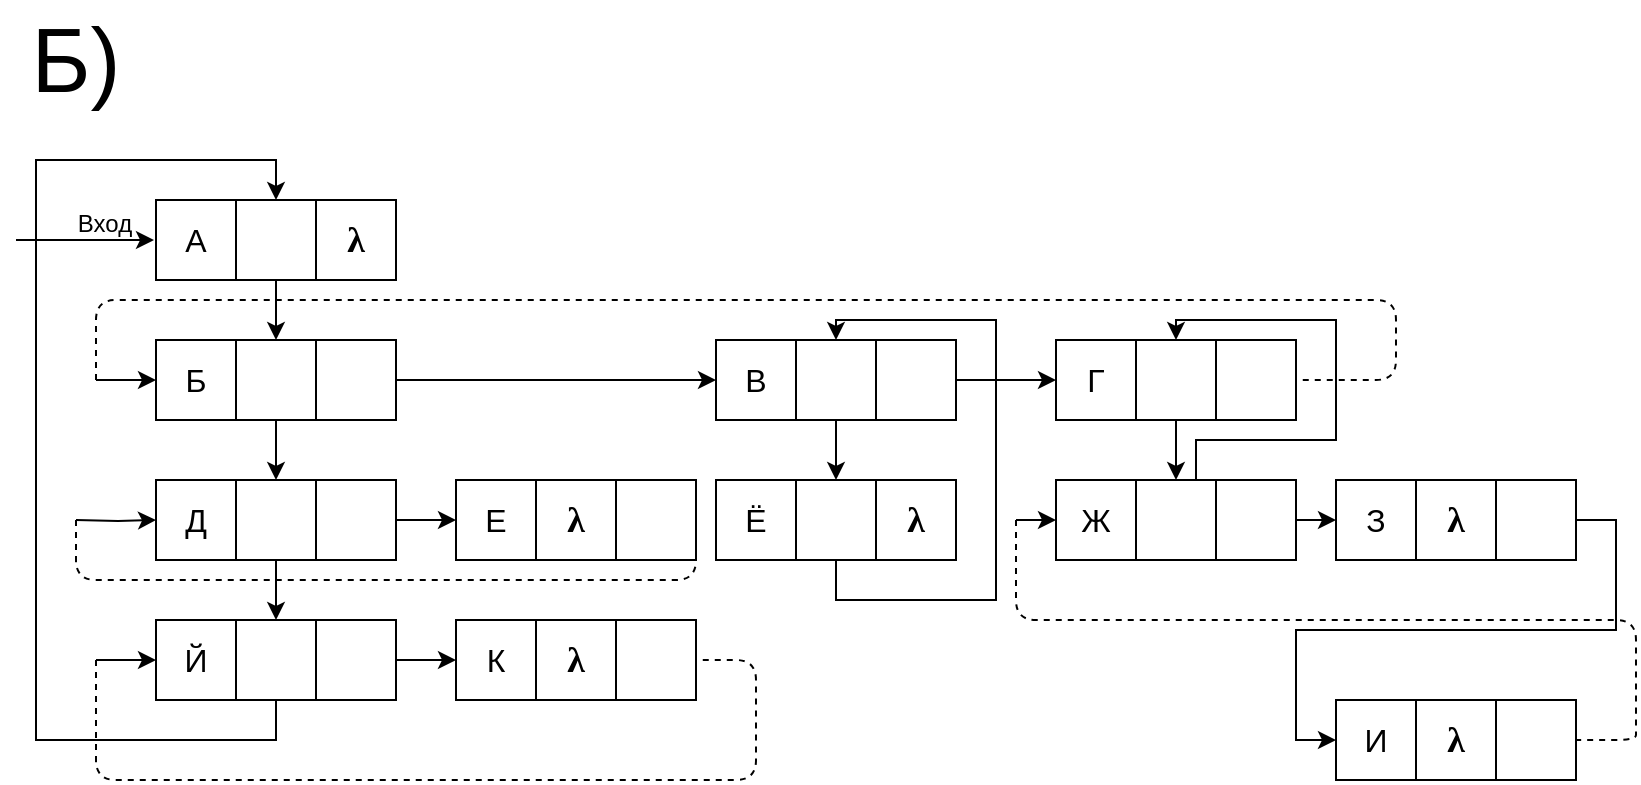 <mxfile version="12.9.12" type="device"><diagram id="g1aIIXNZpWWMktZNlkOC" name="Page-1"><mxGraphModel dx="2302" dy="1105" grid="1" gridSize="10" guides="1" tooltips="1" connect="1" arrows="1" fold="1" page="1" pageScale="1" pageWidth="827" pageHeight="1169" math="0" shadow="0"><root><mxCell id="0"/><mxCell id="1" parent="0"/><mxCell id="CQl72QItOXrqQPmcy4wu-71" style="edgeStyle=orthogonalEdgeStyle;rounded=0;orthogonalLoop=1;jettySize=auto;html=1;exitX=0.5;exitY=1;exitDx=0;exitDy=0;entryX=0.5;entryY=0;entryDx=0;entryDy=0;" edge="1" parent="1" source="CQl72QItOXrqQPmcy4wu-68" target="CQl72QItOXrqQPmcy4wu-47"><mxGeometry relative="1" as="geometry"><Array as="points"><mxPoint x="420" y="310"/><mxPoint x="500" y="310"/><mxPoint x="500" y="170"/><mxPoint x="420" y="170"/></Array></mxGeometry></mxCell><mxCell id="CQl72QItOXrqQPmcy4wu-25" value="&lt;font style=&quot;font-size: 45px&quot;&gt;Б)&lt;/font&gt;" style="text;html=1;strokeColor=none;fillColor=none;align=center;verticalAlign=middle;whiteSpace=wrap;rounded=0;" vertex="1" parent="1"><mxGeometry x="10" y="10" width="60" height="60" as="geometry"/></mxCell><mxCell id="CQl72QItOXrqQPmcy4wu-28" value="&lt;font size=&quot;3&quot;&gt;А&lt;/font&gt;" style="rounded=0;whiteSpace=wrap;html=1;" vertex="1" parent="1"><mxGeometry x="80" y="110" width="40" height="40" as="geometry"/></mxCell><mxCell id="CQl72QItOXrqQPmcy4wu-43" style="edgeStyle=orthogonalEdgeStyle;rounded=0;orthogonalLoop=1;jettySize=auto;html=1;exitX=0.5;exitY=1;exitDx=0;exitDy=0;entryX=0.5;entryY=0;entryDx=0;entryDy=0;" edge="1" parent="1" source="CQl72QItOXrqQPmcy4wu-30" target="CQl72QItOXrqQPmcy4wu-35"><mxGeometry relative="1" as="geometry"/></mxCell><mxCell id="CQl72QItOXrqQPmcy4wu-30" value="" style="rounded=0;whiteSpace=wrap;html=1;" vertex="1" parent="1"><mxGeometry x="120" y="110" width="40" height="40" as="geometry"/></mxCell><mxCell id="CQl72QItOXrqQPmcy4wu-32" value="&lt;span style=&quot;font-family: &amp;#34;times new roman&amp;#34; ; font-size: 18px ; font-weight: 700&quot;&gt;λ&lt;/span&gt;" style="rounded=0;whiteSpace=wrap;html=1;" vertex="1" parent="1"><mxGeometry x="160" y="110" width="40" height="40" as="geometry"/></mxCell><mxCell id="CQl72QItOXrqQPmcy4wu-29" value="" style="endArrow=classic;html=1;" edge="1" parent="1"><mxGeometry width="50" height="50" relative="1" as="geometry"><mxPoint x="10" y="130" as="sourcePoint"/><mxPoint x="79" y="130" as="targetPoint"/></mxGeometry></mxCell><mxCell id="CQl72QItOXrqQPmcy4wu-98" style="edgeStyle=orthogonalEdgeStyle;rounded=0;orthogonalLoop=1;jettySize=auto;html=1;exitX=0;exitY=0.5;exitDx=0;exitDy=0;entryX=0;entryY=0.5;entryDx=0;entryDy=0;" edge="1" parent="1" target="CQl72QItOXrqQPmcy4wu-34"><mxGeometry relative="1" as="geometry"><mxPoint x="50" y="200" as="sourcePoint"/></mxGeometry></mxCell><mxCell id="CQl72QItOXrqQPmcy4wu-34" value="&lt;font size=&quot;3&quot;&gt;Б&lt;/font&gt;" style="rounded=0;whiteSpace=wrap;html=1;" vertex="1" parent="1"><mxGeometry x="80" y="180" width="40" height="40" as="geometry"/></mxCell><mxCell id="CQl72QItOXrqQPmcy4wu-44" style="edgeStyle=orthogonalEdgeStyle;rounded=0;orthogonalLoop=1;jettySize=auto;html=1;exitX=0.5;exitY=1;exitDx=0;exitDy=0;entryX=0.5;entryY=0;entryDx=0;entryDy=0;" edge="1" parent="1" source="CQl72QItOXrqQPmcy4wu-35" target="CQl72QItOXrqQPmcy4wu-38"><mxGeometry relative="1" as="geometry"/></mxCell><mxCell id="CQl72QItOXrqQPmcy4wu-35" value="" style="rounded=0;whiteSpace=wrap;html=1;" vertex="1" parent="1"><mxGeometry x="120" y="180" width="40" height="40" as="geometry"/></mxCell><mxCell id="CQl72QItOXrqQPmcy4wu-52" style="edgeStyle=orthogonalEdgeStyle;rounded=0;orthogonalLoop=1;jettySize=auto;html=1;exitX=1;exitY=0.5;exitDx=0;exitDy=0;entryX=0;entryY=0.5;entryDx=0;entryDy=0;" edge="1" parent="1" source="CQl72QItOXrqQPmcy4wu-36" target="CQl72QItOXrqQPmcy4wu-46"><mxGeometry relative="1" as="geometry"/></mxCell><mxCell id="CQl72QItOXrqQPmcy4wu-36" value="" style="rounded=0;whiteSpace=wrap;html=1;" vertex="1" parent="1"><mxGeometry x="160" y="180" width="40" height="40" as="geometry"/></mxCell><mxCell id="CQl72QItOXrqQPmcy4wu-94" style="edgeStyle=orthogonalEdgeStyle;rounded=0;orthogonalLoop=1;jettySize=auto;html=1;exitX=0;exitY=0.5;exitDx=0;exitDy=0;entryX=0;entryY=0.5;entryDx=0;entryDy=0;" edge="1" parent="1" target="CQl72QItOXrqQPmcy4wu-37"><mxGeometry relative="1" as="geometry"><mxPoint x="40" y="270" as="sourcePoint"/></mxGeometry></mxCell><mxCell id="CQl72QItOXrqQPmcy4wu-37" value="&lt;font size=&quot;3&quot;&gt;Д&lt;/font&gt;" style="rounded=0;whiteSpace=wrap;html=1;" vertex="1" parent="1"><mxGeometry x="80" y="250" width="40" height="40" as="geometry"/></mxCell><mxCell id="CQl72QItOXrqQPmcy4wu-45" style="edgeStyle=orthogonalEdgeStyle;rounded=0;orthogonalLoop=1;jettySize=auto;html=1;exitX=0.5;exitY=1;exitDx=0;exitDy=0;entryX=0.5;entryY=0;entryDx=0;entryDy=0;" edge="1" parent="1" source="CQl72QItOXrqQPmcy4wu-38" target="CQl72QItOXrqQPmcy4wu-41"><mxGeometry relative="1" as="geometry"/></mxCell><mxCell id="CQl72QItOXrqQPmcy4wu-38" value="" style="rounded=0;whiteSpace=wrap;html=1;" vertex="1" parent="1"><mxGeometry x="120" y="250" width="40" height="40" as="geometry"/></mxCell><mxCell id="CQl72QItOXrqQPmcy4wu-62" style="edgeStyle=orthogonalEdgeStyle;rounded=0;orthogonalLoop=1;jettySize=auto;html=1;exitX=1;exitY=0.5;exitDx=0;exitDy=0;entryX=0;entryY=0.5;entryDx=0;entryDy=0;" edge="1" parent="1" source="CQl72QItOXrqQPmcy4wu-39" target="CQl72QItOXrqQPmcy4wu-59"><mxGeometry relative="1" as="geometry"/></mxCell><mxCell id="CQl72QItOXrqQPmcy4wu-39" value="" style="rounded=0;whiteSpace=wrap;html=1;" vertex="1" parent="1"><mxGeometry x="160" y="250" width="40" height="40" as="geometry"/></mxCell><mxCell id="CQl72QItOXrqQPmcy4wu-96" style="edgeStyle=orthogonalEdgeStyle;rounded=0;orthogonalLoop=1;jettySize=auto;html=1;exitX=0;exitY=0.5;exitDx=0;exitDy=0;entryX=0;entryY=0.5;entryDx=0;entryDy=0;" edge="1" parent="1" target="CQl72QItOXrqQPmcy4wu-40"><mxGeometry relative="1" as="geometry"><mxPoint x="50" y="340" as="sourcePoint"/></mxGeometry></mxCell><mxCell id="CQl72QItOXrqQPmcy4wu-40" value="&lt;font size=&quot;3&quot;&gt;Й&lt;/font&gt;" style="rounded=0;whiteSpace=wrap;html=1;" vertex="1" parent="1"><mxGeometry x="80" y="320" width="40" height="40" as="geometry"/></mxCell><mxCell id="CQl72QItOXrqQPmcy4wu-54" style="edgeStyle=orthogonalEdgeStyle;rounded=0;orthogonalLoop=1;jettySize=auto;html=1;exitX=0.5;exitY=1;exitDx=0;exitDy=0;entryX=0.5;entryY=0;entryDx=0;entryDy=0;" edge="1" parent="1" source="CQl72QItOXrqQPmcy4wu-41" target="CQl72QItOXrqQPmcy4wu-30"><mxGeometry relative="1" as="geometry"><Array as="points"><mxPoint x="140" y="380"/><mxPoint x="20" y="380"/><mxPoint x="20" y="90"/><mxPoint x="140" y="90"/></Array></mxGeometry></mxCell><mxCell id="CQl72QItOXrqQPmcy4wu-41" value="" style="rounded=0;whiteSpace=wrap;html=1;" vertex="1" parent="1"><mxGeometry x="120" y="320" width="40" height="40" as="geometry"/></mxCell><mxCell id="CQl72QItOXrqQPmcy4wu-66" style="edgeStyle=orthogonalEdgeStyle;rounded=0;orthogonalLoop=1;jettySize=auto;html=1;exitX=1;exitY=0.5;exitDx=0;exitDy=0;entryX=0;entryY=0.5;entryDx=0;entryDy=0;" edge="1" parent="1" source="CQl72QItOXrqQPmcy4wu-42" target="CQl72QItOXrqQPmcy4wu-63"><mxGeometry relative="1" as="geometry"/></mxCell><mxCell id="CQl72QItOXrqQPmcy4wu-42" value="" style="rounded=0;whiteSpace=wrap;html=1;" vertex="1" parent="1"><mxGeometry x="160" y="320" width="40" height="40" as="geometry"/></mxCell><mxCell id="CQl72QItOXrqQPmcy4wu-46" value="&lt;font size=&quot;3&quot;&gt;В&lt;/font&gt;" style="rounded=0;whiteSpace=wrap;html=1;" vertex="1" parent="1"><mxGeometry x="360" y="180" width="40" height="40" as="geometry"/></mxCell><mxCell id="CQl72QItOXrqQPmcy4wu-70" style="edgeStyle=orthogonalEdgeStyle;rounded=0;orthogonalLoop=1;jettySize=auto;html=1;exitX=0.5;exitY=1;exitDx=0;exitDy=0;entryX=0.5;entryY=0;entryDx=0;entryDy=0;" edge="1" parent="1" source="CQl72QItOXrqQPmcy4wu-47" target="CQl72QItOXrqQPmcy4wu-68"><mxGeometry relative="1" as="geometry"/></mxCell><mxCell id="CQl72QItOXrqQPmcy4wu-47" value="" style="rounded=0;whiteSpace=wrap;html=1;" vertex="1" parent="1"><mxGeometry x="400" y="180" width="40" height="40" as="geometry"/></mxCell><mxCell id="CQl72QItOXrqQPmcy4wu-53" style="edgeStyle=orthogonalEdgeStyle;rounded=0;orthogonalLoop=1;jettySize=auto;html=1;exitX=1;exitY=0.5;exitDx=0;exitDy=0;entryX=0;entryY=0.5;entryDx=0;entryDy=0;" edge="1" parent="1" source="CQl72QItOXrqQPmcy4wu-48" target="CQl72QItOXrqQPmcy4wu-49"><mxGeometry relative="1" as="geometry"/></mxCell><mxCell id="CQl72QItOXrqQPmcy4wu-48" value="" style="rounded=0;whiteSpace=wrap;html=1;" vertex="1" parent="1"><mxGeometry x="440" y="180" width="40" height="40" as="geometry"/></mxCell><mxCell id="CQl72QItOXrqQPmcy4wu-49" value="&lt;font size=&quot;3&quot;&gt;Г&lt;/font&gt;" style="rounded=0;whiteSpace=wrap;html=1;" vertex="1" parent="1"><mxGeometry x="530" y="180" width="40" height="40" as="geometry"/></mxCell><mxCell id="CQl72QItOXrqQPmcy4wu-75" style="edgeStyle=orthogonalEdgeStyle;rounded=0;orthogonalLoop=1;jettySize=auto;html=1;exitX=0.5;exitY=1;exitDx=0;exitDy=0;entryX=0.5;entryY=0;entryDx=0;entryDy=0;" edge="1" parent="1" source="CQl72QItOXrqQPmcy4wu-50" target="CQl72QItOXrqQPmcy4wu-73"><mxGeometry relative="1" as="geometry"/></mxCell><mxCell id="CQl72QItOXrqQPmcy4wu-50" value="" style="rounded=0;whiteSpace=wrap;html=1;" vertex="1" parent="1"><mxGeometry x="570" y="180" width="40" height="40" as="geometry"/></mxCell><mxCell id="CQl72QItOXrqQPmcy4wu-51" value="" style="rounded=0;whiteSpace=wrap;html=1;" vertex="1" parent="1"><mxGeometry x="610" y="180" width="40" height="40" as="geometry"/></mxCell><mxCell id="CQl72QItOXrqQPmcy4wu-59" value="&lt;font size=&quot;3&quot;&gt;Е&lt;/font&gt;" style="rounded=0;whiteSpace=wrap;html=1;" vertex="1" parent="1"><mxGeometry x="230" y="250" width="40" height="40" as="geometry"/></mxCell><mxCell id="CQl72QItOXrqQPmcy4wu-60" value="&lt;span style=&quot;font-family: &amp;#34;times new roman&amp;#34; ; font-size: 18px ; font-weight: 700&quot;&gt;λ&lt;/span&gt;" style="rounded=0;whiteSpace=wrap;html=1;" vertex="1" parent="1"><mxGeometry x="270" y="250" width="40" height="40" as="geometry"/></mxCell><mxCell id="CQl72QItOXrqQPmcy4wu-61" value="" style="rounded=0;whiteSpace=wrap;html=1;" vertex="1" parent="1"><mxGeometry x="310" y="250" width="40" height="40" as="geometry"/></mxCell><mxCell id="CQl72QItOXrqQPmcy4wu-63" value="&lt;font size=&quot;3&quot;&gt;К&lt;/font&gt;" style="rounded=0;whiteSpace=wrap;html=1;" vertex="1" parent="1"><mxGeometry x="230" y="320" width="40" height="40" as="geometry"/></mxCell><mxCell id="CQl72QItOXrqQPmcy4wu-64" value="&lt;span style=&quot;font-family: &amp;#34;times new roman&amp;#34; ; font-size: 18px ; font-weight: 700&quot;&gt;λ&lt;/span&gt;" style="rounded=0;whiteSpace=wrap;html=1;" vertex="1" parent="1"><mxGeometry x="270" y="320" width="40" height="40" as="geometry"/></mxCell><mxCell id="CQl72QItOXrqQPmcy4wu-65" value="" style="rounded=0;whiteSpace=wrap;html=1;" vertex="1" parent="1"><mxGeometry x="310" y="320" width="40" height="40" as="geometry"/></mxCell><mxCell id="CQl72QItOXrqQPmcy4wu-67" value="&lt;font size=&quot;3&quot;&gt;Ё&lt;/font&gt;" style="rounded=0;whiteSpace=wrap;html=1;" vertex="1" parent="1"><mxGeometry x="360" y="250" width="40" height="40" as="geometry"/></mxCell><mxCell id="CQl72QItOXrqQPmcy4wu-68" value="" style="rounded=0;whiteSpace=wrap;html=1;" vertex="1" parent="1"><mxGeometry x="400" y="250" width="40" height="40" as="geometry"/></mxCell><mxCell id="CQl72QItOXrqQPmcy4wu-69" value="&lt;span style=&quot;font-family: &amp;#34;times new roman&amp;#34; ; font-size: 18px ; font-weight: 700&quot;&gt;λ&lt;/span&gt;" style="rounded=0;whiteSpace=wrap;html=1;" vertex="1" parent="1"><mxGeometry x="440" y="250" width="40" height="40" as="geometry"/></mxCell><mxCell id="CQl72QItOXrqQPmcy4wu-92" style="edgeStyle=orthogonalEdgeStyle;rounded=0;orthogonalLoop=1;jettySize=auto;html=1;exitX=0;exitY=0.5;exitDx=0;exitDy=0;entryX=0;entryY=0.5;entryDx=0;entryDy=0;" edge="1" parent="1" target="CQl72QItOXrqQPmcy4wu-72"><mxGeometry relative="1" as="geometry"><mxPoint x="510" y="270" as="sourcePoint"/></mxGeometry></mxCell><mxCell id="CQl72QItOXrqQPmcy4wu-72" value="&lt;font size=&quot;3&quot;&gt;Ж&lt;/font&gt;" style="rounded=0;whiteSpace=wrap;html=1;" vertex="1" parent="1"><mxGeometry x="530" y="250" width="40" height="40" as="geometry"/></mxCell><mxCell id="CQl72QItOXrqQPmcy4wu-84" style="edgeStyle=orthogonalEdgeStyle;rounded=0;orthogonalLoop=1;jettySize=auto;html=1;exitX=0.75;exitY=0;exitDx=0;exitDy=0;entryX=0.5;entryY=0;entryDx=0;entryDy=0;" edge="1" parent="1" source="CQl72QItOXrqQPmcy4wu-73" target="CQl72QItOXrqQPmcy4wu-50"><mxGeometry relative="1" as="geometry"><Array as="points"><mxPoint x="600" y="230"/><mxPoint x="670" y="230"/><mxPoint x="670" y="170"/><mxPoint x="590" y="170"/></Array></mxGeometry></mxCell><mxCell id="CQl72QItOXrqQPmcy4wu-73" value="" style="rounded=0;whiteSpace=wrap;html=1;" vertex="1" parent="1"><mxGeometry x="570" y="250" width="40" height="40" as="geometry"/></mxCell><mxCell id="CQl72QItOXrqQPmcy4wu-82" style="edgeStyle=orthogonalEdgeStyle;rounded=0;orthogonalLoop=1;jettySize=auto;html=1;exitX=1;exitY=0.5;exitDx=0;exitDy=0;entryX=0;entryY=0.5;entryDx=0;entryDy=0;" edge="1" parent="1" source="CQl72QItOXrqQPmcy4wu-74" target="CQl72QItOXrqQPmcy4wu-76"><mxGeometry relative="1" as="geometry"/></mxCell><mxCell id="CQl72QItOXrqQPmcy4wu-74" value="" style="rounded=0;whiteSpace=wrap;html=1;" vertex="1" parent="1"><mxGeometry x="610" y="250" width="40" height="40" as="geometry"/></mxCell><mxCell id="CQl72QItOXrqQPmcy4wu-76" value="&lt;font size=&quot;3&quot;&gt;З&lt;/font&gt;" style="rounded=0;whiteSpace=wrap;html=1;" vertex="1" parent="1"><mxGeometry x="670" y="250" width="40" height="40" as="geometry"/></mxCell><mxCell id="CQl72QItOXrqQPmcy4wu-77" value="&lt;span style=&quot;font-family: &amp;#34;times new roman&amp;#34; ; font-size: 18px ; font-weight: 700&quot;&gt;λ&lt;/span&gt;" style="rounded=0;whiteSpace=wrap;html=1;" vertex="1" parent="1"><mxGeometry x="710" y="250" width="40" height="40" as="geometry"/></mxCell><mxCell id="CQl72QItOXrqQPmcy4wu-83" style="edgeStyle=orthogonalEdgeStyle;rounded=0;orthogonalLoop=1;jettySize=auto;html=1;exitX=1;exitY=0.5;exitDx=0;exitDy=0;entryX=0;entryY=0.5;entryDx=0;entryDy=0;" edge="1" parent="1" source="CQl72QItOXrqQPmcy4wu-78" target="CQl72QItOXrqQPmcy4wu-79"><mxGeometry relative="1" as="geometry"/></mxCell><mxCell id="CQl72QItOXrqQPmcy4wu-78" value="" style="rounded=0;whiteSpace=wrap;html=1;" vertex="1" parent="1"><mxGeometry x="750" y="250" width="40" height="40" as="geometry"/></mxCell><mxCell id="CQl72QItOXrqQPmcy4wu-79" value="&lt;font size=&quot;3&quot;&gt;И&lt;/font&gt;" style="rounded=0;whiteSpace=wrap;html=1;" vertex="1" parent="1"><mxGeometry x="670" y="360" width="40" height="40" as="geometry"/></mxCell><mxCell id="CQl72QItOXrqQPmcy4wu-80" value="&lt;span style=&quot;font-family: &amp;#34;times new roman&amp;#34; ; font-size: 18px ; font-weight: 700&quot;&gt;λ&lt;/span&gt;" style="rounded=0;whiteSpace=wrap;html=1;" vertex="1" parent="1"><mxGeometry x="710" y="360" width="40" height="40" as="geometry"/></mxCell><mxCell id="CQl72QItOXrqQPmcy4wu-81" value="" style="rounded=0;whiteSpace=wrap;html=1;" vertex="1" parent="1"><mxGeometry x="750" y="360" width="40" height="40" as="geometry"/></mxCell><mxCell id="CQl72QItOXrqQPmcy4wu-89" value="" style="endArrow=none;dashed=1;html=1;entryX=1;entryY=0.5;entryDx=0;entryDy=0;" edge="1" parent="1" target="CQl72QItOXrqQPmcy4wu-81"><mxGeometry width="50" height="50" relative="1" as="geometry"><mxPoint x="510" y="270" as="sourcePoint"/><mxPoint x="1190" y="180" as="targetPoint"/><Array as="points"><mxPoint x="510" y="320"/><mxPoint x="820" y="320"/><mxPoint x="820" y="370"/><mxPoint x="820" y="380"/></Array></mxGeometry></mxCell><mxCell id="CQl72QItOXrqQPmcy4wu-93" value="" style="endArrow=none;dashed=1;html=1;entryX=1;entryY=0.5;entryDx=0;entryDy=0;" edge="1" parent="1" target="CQl72QItOXrqQPmcy4wu-61"><mxGeometry width="50" height="50" relative="1" as="geometry"><mxPoint x="40" y="270" as="sourcePoint"/><mxPoint x="490" y="360" as="targetPoint"/><Array as="points"><mxPoint x="40" y="300"/><mxPoint x="350" y="300"/></Array></mxGeometry></mxCell><mxCell id="CQl72QItOXrqQPmcy4wu-95" value="" style="endArrow=none;dashed=1;html=1;entryX=1;entryY=0.5;entryDx=0;entryDy=0;" edge="1" parent="1" target="CQl72QItOXrqQPmcy4wu-65"><mxGeometry width="50" height="50" relative="1" as="geometry"><mxPoint x="50" y="340" as="sourcePoint"/><mxPoint x="440" y="400" as="targetPoint"/><Array as="points"><mxPoint x="50" y="400"/><mxPoint x="380" y="400"/><mxPoint x="380" y="340"/></Array></mxGeometry></mxCell><mxCell id="CQl72QItOXrqQPmcy4wu-97" value="" style="endArrow=none;dashed=1;html=1;entryX=1;entryY=0.5;entryDx=0;entryDy=0;" edge="1" parent="1" target="CQl72QItOXrqQPmcy4wu-51"><mxGeometry width="50" height="50" relative="1" as="geometry"><mxPoint x="50" y="200" as="sourcePoint"/><mxPoint x="740" y="180" as="targetPoint"/><Array as="points"><mxPoint x="50" y="160"/><mxPoint x="450" y="160"/><mxPoint x="700" y="160"/><mxPoint x="700" y="200"/></Array></mxGeometry></mxCell><mxCell id="CQl72QItOXrqQPmcy4wu-99" value="Вход" style="text;html=1;align=center;verticalAlign=middle;resizable=0;points=[];autosize=1;" vertex="1" parent="1"><mxGeometry x="34" y="112" width="40" height="20" as="geometry"/></mxCell></root></mxGraphModel></diagram></mxfile>